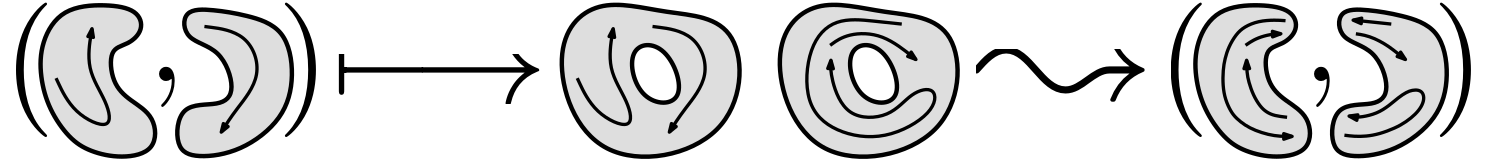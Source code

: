 <?xml version="1.0"?>
<!DOCTYPE ipe SYSTEM "ipe.dtd">
<ipe version="70107" creator="Ipe 7.1.8">
<info created="D:20130407201551" modified="D:20160304171113"/>
<preamble>\usepackage{latexsym}</preamble>
<ipestyle name="basic">
<symbol name="arrow/arc(spx)">
<path stroke="sym-stroke" fill="sym-stroke" pen="sym-pen">
0 0 m
-1 0.333 l
-1 -0.333 l
h
</path>
</symbol>
<symbol name="arrow/farc(spx)">
<path stroke="sym-stroke" fill="white" pen="sym-pen">
0 0 m
-1 0.333 l
-1 -0.333 l
h
</path>
</symbol>
<symbol name="mark/circle(sx)" transformations="translations">
<path fill="sym-stroke">
0.6 0 0 0.6 0 0 e
0.4 0 0 0.4 0 0 e
</path>
</symbol>
<symbol name="mark/disk(sx)" transformations="translations">
<path fill="sym-stroke">
0.6 0 0 0.6 0 0 e
</path>
</symbol>
<symbol name="mark/fdisk(sfx)" transformations="translations">
<group>
<path fill="sym-fill">
0.5 0 0 0.5 0 0 e
</path>
<path fill="sym-stroke" fillrule="eofill">
0.6 0 0 0.6 0 0 e
0.4 0 0 0.4 0 0 e
</path>
</group>
</symbol>
<symbol name="mark/box(sx)" transformations="translations">
<path fill="sym-stroke" fillrule="eofill">
-0.6 -0.6 m
0.6 -0.6 l
0.6 0.6 l
-0.6 0.6 l
h
-0.4 -0.4 m
0.4 -0.4 l
0.4 0.4 l
-0.4 0.4 l
h
</path>
</symbol>
<symbol name="mark/square(sx)" transformations="translations">
<path fill="sym-stroke">
-0.6 -0.6 m
0.6 -0.6 l
0.6 0.6 l
-0.6 0.6 l
h
</path>
</symbol>
<symbol name="mark/fsquare(sfx)" transformations="translations">
<group>
<path fill="sym-fill">
-0.5 -0.5 m
0.5 -0.5 l
0.5 0.5 l
-0.5 0.5 l
h
</path>
<path fill="sym-stroke" fillrule="eofill">
-0.6 -0.6 m
0.6 -0.6 l
0.6 0.6 l
-0.6 0.6 l
h
-0.4 -0.4 m
0.4 -0.4 l
0.4 0.4 l
-0.4 0.4 l
h
</path>
</group>
</symbol>
<symbol name="mark/cross(sx)" transformations="translations">
<group>
<path fill="sym-stroke">
-0.43 -0.57 m
0.57 0.43 l
0.43 0.57 l
-0.57 -0.43 l
h
</path>
<path fill="sym-stroke">
-0.43 0.57 m
0.57 -0.43 l
0.43 -0.57 l
-0.57 0.43 l
h
</path>
</group>
</symbol>
<symbol name="arrow/fnormal(spx)">
<path stroke="sym-stroke" fill="white" pen="sym-pen">
0 0 m
-1 0.333 l
-1 -0.333 l
h
</path>
</symbol>
<symbol name="arrow/pointed(spx)">
<path stroke="sym-stroke" fill="sym-stroke" pen="sym-pen">
0 0 m
-1 0.333 l
-0.8 0 l
-1 -0.333 l
h
</path>
</symbol>
<symbol name="arrow/fpointed(spx)">
<path stroke="sym-stroke" fill="white" pen="sym-pen">
0 0 m
-1 0.333 l
-0.8 0 l
-1 -0.333 l
h
</path>
</symbol>
<symbol name="arrow/linear(spx)">
<path stroke="sym-stroke" pen="sym-pen">
-1 0.333 m
0 0 l
-1 -0.333 l
</path>
</symbol>
<symbol name="arrow/fdouble(spx)">
<path stroke="sym-stroke" fill="white" pen="sym-pen">
0 0 m
-1 0.333 l
-1 -0.333 l
h
-1 0 m
-2 0.333 l
-2 -0.333 l
h
</path>
</symbol>
<symbol name="arrow/double(spx)">
<path stroke="sym-stroke" fill="sym-stroke" pen="sym-pen">
0 0 m
-1 0.333 l
-1 -0.333 l
h
-1 0 m
-2 0.333 l
-2 -0.333 l
h
</path>
</symbol>
<pen name="heavier" value="0.8"/>
<pen name="fat" value="1.2"/>
<pen name="ultrafat" value="2"/>
<symbolsize name="large" value="5"/>
<symbolsize name="small" value="2"/>
<symbolsize name="tiny" value="1.1"/>
<arrowsize name="large" value="10"/>
<arrowsize name="small" value="5"/>
<arrowsize name="tiny" value="3"/>
<color name="red" value="1 0 0"/>
<color name="green" value="0 1 0"/>
<color name="blue" value="0 0 1"/>
<color name="yellow" value="1 1 0"/>
<color name="orange" value="1 0.647 0"/>
<color name="gold" value="1 0.843 0"/>
<color name="purple" value="0.627 0.125 0.941"/>
<color name="gray" value="0.745"/>
<color name="brown" value="0.647 0.165 0.165"/>
<color name="navy" value="0 0 0.502"/>
<color name="pink" value="1 0.753 0.796"/>
<color name="seagreen" value="0.18 0.545 0.341"/>
<color name="turquoise" value="0.251 0.878 0.816"/>
<color name="violet" value="0.933 0.51 0.933"/>
<color name="darkblue" value="0 0 0.545"/>
<color name="darkcyan" value="0 0.545 0.545"/>
<color name="darkgray" value="0.663"/>
<color name="darkgreen" value="0 0.392 0"/>
<color name="darkmagenta" value="0.545 0 0.545"/>
<color name="darkorange" value="1 0.549 0"/>
<color name="darkred" value="0.545 0 0"/>
<color name="lightblue" value="0.678 0.847 0.902"/>
<color name="lightcyan" value="0.878 1 1"/>
<color name="lightgray" value="0.827"/>
<color name="lightgreen" value="0.565 0.933 0.565"/>
<color name="lightyellow" value="1 1 0.878"/>
<dashstyle name="dashed" value="[4] 0"/>
<dashstyle name="dotted" value="[1 3] 0"/>
<dashstyle name="dash dotted" value="[4 2 1 2] 0"/>
<dashstyle name="dash dot dotted" value="[4 2 1 2 1 2] 0"/>
<textsize name="large" value="\large"/>
<textsize name="small" value="\small"/>
<textsize name="tiny" value="\tiny"/>
<textsize name="Large" value="\Large"/>
<textsize name="LARGE" value="\LARGE"/>
<textsize name="huge" value="\huge"/>
<textsize name="Huge" value="\Huge"/>
<textsize name="footnote" value="\footnotesize"/>
<textstyle name="center" begin="\begin{center}" end="\end{center}"/>
<textstyle name="itemize" begin="\begin{itemize}" end="\end{itemize}"/>
<textstyle name="item" begin="\begin{itemize}\item{}" end="\end{itemize}"/>
<gridsize name="4 pts" value="4"/>
<gridsize name="8 pts (~3 mm)" value="8"/>
<gridsize name="16 pts (~6 mm)" value="16"/>
<gridsize name="32 pts (~12 mm)" value="32"/>
<gridsize name="10 pts (~3.5 mm)" value="10"/>
<gridsize name="20 pts (~7 mm)" value="20"/>
<gridsize name="14 pts (~5 mm)" value="14"/>
<gridsize name="28 pts (~10 mm)" value="28"/>
<gridsize name="56 pts (~20 mm)" value="56"/>
<anglesize name="90 deg" value="90"/>
<anglesize name="60 deg" value="60"/>
<anglesize name="45 deg" value="45"/>
<anglesize name="30 deg" value="30"/>
<anglesize name="22.5 deg" value="22.5"/>
<tiling name="falling" angle="-60" step="4" width="1"/>
<tiling name="rising" angle="30" step="4" width="1"/>
</ipestyle>
<ipestyle name="prueba">
<symbol name="arrow/arc(spx)">
<path stroke="sym-stroke" fill="sym-stroke" pen="sym-pen">
0 0 m
-1 0.333 l
-1 -0.333 l
h
</path>
</symbol>
<symbol name="arrow/farc(spx)">
<path stroke="sym-stroke" fill="white" pen="sym-pen">
0 0 m
-1 0.333 l
-1 -0.333 l
h
</path>
</symbol>
<symbol name="mark/circle(sx)" transformations="translations">
<path fill="sym-stroke">
0.6 0 0 0.6 0 0 e
0.4 0 0 0.4 0 0 e
</path>
</symbol>
<symbol name="mark/disk(sx)" transformations="translations">
<path fill="sym-stroke">
0.6 0 0 0.6 0 0 e
</path>
</symbol>
<symbol name="mark/fdisk(sfx)" transformations="translations">
<group>
<path fill="sym-fill">
0.5 0 0 0.5 0 0 e
</path>
<path fill="sym-stroke" fillrule="eofill">
0.6 0 0 0.6 0 0 e
0.4 0 0 0.4 0 0 e
</path>
</group>
</symbol>
<symbol name="mark/box(sx)" transformations="translations">
<path fill="sym-stroke" fillrule="eofill">
-0.6 -0.6 m
0.6 -0.6 l
0.6 0.6 l
-0.6 0.6 l
h
-0.4 -0.4 m
0.4 -0.4 l
0.4 0.4 l
-0.4 0.4 l
h
</path>
</symbol>
<symbol name="mark/square(sx)" transformations="translations">
<path fill="sym-stroke">
-0.6 -0.6 m
0.6 -0.6 l
0.6 0.6 l
-0.6 0.6 l
h
</path>
</symbol>
<symbol name="mark/fsquare(sfx)" transformations="translations">
<group>
<path fill="sym-fill">
-0.5 -0.5 m
0.5 -0.5 l
0.5 0.5 l
-0.5 0.5 l
h
</path>
<path fill="sym-stroke" fillrule="eofill">
-0.6 -0.6 m
0.6 -0.6 l
0.6 0.6 l
-0.6 0.6 l
h
-0.4 -0.4 m
0.4 -0.4 l
0.4 0.4 l
-0.4 0.4 l
h
</path>
</group>
</symbol>
<symbol name="mark/cross(sx)" transformations="translations">
<group>
<path fill="sym-stroke">
-0.43 -0.57 m
0.57 0.43 l
0.43 0.57 l
-0.57 -0.43 l
h
</path>
<path fill="sym-stroke">
-0.43 0.57 m
0.57 -0.43 l
0.43 -0.57 l
-0.57 0.43 l
h
</path>
</group>
</symbol>
<symbol name="arrow/fnormal(spx)">
<path stroke="sym-stroke" fill="white" pen="sym-pen">
0 0 m
-1 0.333 l
-1 -0.333 l
h
</path>
</symbol>
<symbol name="arrow/pointed(spx)">
<path stroke="sym-stroke" fill="sym-stroke" pen="sym-pen">
0 0 m
-1 0.333 l
-0.8 0 l
-1 -0.333 l
h
</path>
</symbol>
<symbol name="arrow/fpointed(spx)">
<path stroke="sym-stroke" fill="white" pen="sym-pen">
0 0 m
-1 0.333 l
-0.8 0 l
-1 -0.333 l
h
</path>
</symbol>
<symbol name="arrow/linear(spx)">
<path stroke="sym-stroke" pen="sym-pen">
-1 0.333 m
0 0 l
-1 -0.333 l
</path>
</symbol>
<symbol name="arrow/fdouble(spx)">
<path stroke="sym-stroke" fill="white" pen="sym-pen">
0 0 m
-1 0.333 l
-1 -0.333 l
h
-1 0 m
-2 0.333 l
-2 -0.333 l
h
</path>
</symbol>
<symbol name="arrow/double(spx)">
<path stroke="sym-stroke" fill="sym-stroke" pen="sym-pen">
0 0 m
-1 0.333 l
-1 -0.333 l
h
-1 0 m
-2 0.333 l
-2 -0.333 l
h
</path>
</symbol>
<pen name="heavier" value="0.8"/>
<pen name="fat" value="1.2"/>
<pen name="ultrafat" value="2"/>
<symbolsize name="large" value="5"/>
<symbolsize name="small" value="2"/>
<symbolsize name="tiny" value="1.1"/>
<arrowsize name="large" value="10"/>
<arrowsize name="small" value="5"/>
<arrowsize name="tiny" value="3"/>
<color name="red" value="1 0 0"/>
<color name="green" value="0 1 0"/>
<color name="blue" value="0 0 1"/>
<color name="yellow" value="1 1 0"/>
<color name="orange" value="1 0.647 0"/>
<color name="gold" value="1 0.843 0"/>
<color name="purple" value="0.627 0.125 0.941"/>
<color name="gray" value="0.745"/>
<color name="brown" value="0.647 0.165 0.165"/>
<color name="navy" value="0 0 0.502"/>
<color name="pink" value="1 0.753 0.796"/>
<color name="seagreen" value="0.18 0.545 0.341"/>
<color name="turquoise" value="0.251 0.878 0.816"/>
<color name="violet" value="0.933 0.51 0.933"/>
<color name="darkblue" value="0 0 0.545"/>
<color name="darkcyan" value="0 0.545 0.545"/>
<color name="darkgray" value="0.663"/>
<color name="darkgreen" value="0 0.392 0"/>
<color name="darkmagenta" value="0.545 0 0.545"/>
<color name="darkorange" value="1 0.549 0"/>
<color name="darkred" value="0.545 0 0"/>
<color name="lightblue" value="0.678 0.847 0.902"/>
<color name="lightcyan" value="0.878 1 1"/>
<color name="lightgray" value="0.827"/>
<color name="lightgreen" value="0.565 0.933 0.565"/>
<color name="lightyellow" value="1 1 0.878"/>
<color name="gray7" value="0.87"/>
<color name="azul" value="0.237 0.659 0.659"/>
<color name="amarillo" value="0.957 0.969 0.714"/>
<dashstyle name="dashed" value="[4] 0"/>
<dashstyle name="dotted" value="[1 3] 0"/>
<dashstyle name="dash dotted" value="[4 2 1 2] 0"/>
<dashstyle name="dash dot dotted" value="[4 2 1 2 1 2] 0"/>
<dashstyle name="medium dashed" value="[8] 0"/>
<dashstyle name="large dashed" value="[12] 0"/>
<dashstyle name="large dotted" value="[2 4] 0"/>
<textsize name="large" value="\large"/>
<textsize name="small" value="\small"/>
<textsize name="tiny" value="\tiny"/>
<textsize name="Large" value="\Large"/>
<textsize name="LARGE" value="\LARGE"/>
<textsize name="huge" value="\huge"/>
<textsize name="Huge" value="\Huge"/>
<textsize name="footnote" value="\footnotesize"/>
<textstyle name="center" begin="\begin{center}" end="\end{center}"/>
<textstyle name="itemize" begin="\begin{itemize}" end="\end{itemize}"/>
<textstyle name="item" begin="\begin{itemize}\item{}" end="\end{itemize}"/>
<gridsize name="4 pts" value="4"/>
<gridsize name="8 pts (~3 mm)" value="8"/>
<gridsize name="16 pts (~6 mm)" value="16"/>
<gridsize name="32 pts (~12 mm)" value="32"/>
<gridsize name="10 pts (~3.5 mm)" value="10"/>
<gridsize name="20 pts (~7 mm)" value="20"/>
<gridsize name="14 pts (~5 mm)" value="14"/>
<gridsize name="28 pts (~10 mm)" value="28"/>
<gridsize name="56 pts (~20 mm)" value="56"/>
<anglesize name="90 deg" value="90"/>
<anglesize name="60 deg" value="60"/>
<anglesize name="45 deg" value="45"/>
<anglesize name="30 deg" value="30"/>
<anglesize name="22.5 deg" value="22.5"/>
<tiling name="falling" angle="-60" step="4" width="1"/>
<tiling name="rising" angle="30" step="4" width="1"/>
</ipestyle>
<page>
<layer name="alpha"/>
<view layers="alpha" active="alpha"/>
<path layer="alpha" matrix="0.235375 -0.135894 0.135894 0.235375 127.065 664.598" stroke="black" fill="gray7" pen="1.6">
185.173 510.399
93.6132 487.287
70.5011 395.727
203.84 276.611
360.291 409.95
280.288 561.068 u
</path>
<path matrix="0.235375 -0.135894 0.135894 0.235375 122.107 663.23" stroke="black" fill="white" pen="1.6">
218.952 495.287
171.839 463.286
227.841 402.839
287.399 435.729 u
</path>
<path matrix="0.549295 0 0 0.549295 5.6349 345.498" stroke="black" fill="gray7" pen="1.6">
81.6426 757.053
60.8136 760.884
31.1263 758.49
17.4797 735.746
17.0009 713.001
22.9862 691.454
36.3934 672.301
49.5612 663.921
70.3902 659.133
93.9446 663.978
93.0387 687.623
75.8967 697.439
64.1654 708.692
62.2501 731.915
74.9577 733.729
85.4733 743.646 u
</path>
<path matrix="0.549295 0 0 0.549295 32.0011 345.498" stroke="black" fill="gray7" pen="1.6">
82.8397 757.053
103.908 753.702
130.483 745.322
136.468 713.48
129.286 685.229
100.796 663.443
71.3478 659.373
57.2224 665.597
60.0954 696.482
87.628 693.369
98.1622 703.185
87.8674 732.394
63.4472 736.464
62.2501 757.772 u
</path>
<text matrix="4.83868 0 0 4.83868 -696.925 -2771.04" pos="144.379 723.065" stroke="black" type="label" width="24.307" height="7.473" depth="2.49" valign="baseline">$(\phantom{ii,a})$</text>
<text matrix="4.83868 0 0 4.83868 -578.629 -2771.04" pos="144.379 723.065" stroke="black" type="label" width="16.051" height="3.655" depth="0" valign="baseline">$\longmapsto$</text>
<path stroke="black" pen="fat" arrow="normal/tiny">
20.8581 736.659 m
26.9272 723.712
41.4932 717.238
39.4701 728.163
31.3779 739.896
33.8056 754.462 s
</path>
<path stroke="black" pen="fat" arrow="normal/tiny">
74.2665 755.271 m
90.0463 753.248
95.7108 737.469
85.191 724.926
80.3357 717.238 s
</path>
<path matrix="1 0 0 1 187.63 0" stroke="black" pen="fat" arrow="normal/tiny">
20.8581 736.659 m
26.9272 723.712
41.4932 717.238
39.4701 728.163
31.3779 739.896
33.8056 754.462 s
</path>
<path matrix="1 0 0 1 161.314 0" stroke="black" pen="fat" arrow="normal/tiny">
74.2665 755.271 m
90.0463 753.248
95.7108 737.469
85.191 724.926
80.3357 717.238 s
</path>
<path matrix="0.235375 -0.135894 0.135894 0.235375 205.56 664.598" stroke="black" fill="gray7" pen="1.6">
185.173 510.399
93.6132 487.287
70.5011 395.727
203.84 276.611
360.291 409.95
280.288 561.068 u
</path>
<path matrix="0.235375 -0.135894 0.135894 0.235375 200.602 663.23" stroke="black" fill="white" pen="1.6">
218.952 495.287
171.839 463.286
227.841 402.839
287.399 435.729 u
</path>
<path stroke="black" pen="fat" arrow="normal/tiny">
325.315 756.132 m
315.966 757.124
301.091 758.682
291.458 748.482
290.041 727.091
300.949 716.891
319.366 713.916
337.499 724.257
337.924 733.891
328.574 731.766
321.491 722.274
305.057 721.849
299.532 737.007
299.816 743.099 s
</path>
<path stroke="black" pen="fat" arrow="normal/tiny">
299.532 748.482 m
305.624 752.874
318.516 753.015
330.415 743.382 s
</path>
<text matrix="6.43559 0 0 6.43559 -576.944 -3929.76" pos="144.379 723.065" stroke="black" type="label" width="9.963" height="3.655" depth="0" valign="baseline">$\leadsto$</text>
<path matrix="0.549295 0 0 0.549295 421.379 345.498" stroke="black" fill="gray7" pen="1.6">
81.6426 757.053
60.8136 760.884
31.1263 758.49
17.4797 735.746
17.0009 713.001
22.9862 691.454
36.3934 672.301
49.5612 663.921
70.3902 659.133
93.9446 663.978
93.0387 687.623
75.8967 697.439
64.1654 708.692
62.2501 731.915
74.9577 733.729
85.4733 743.646 u
</path>
<path matrix="0.549295 0 0 0.549295 447.745 345.498" stroke="black" fill="gray7" pen="1.6">
82.8397 757.053
103.908 753.702
130.483 745.322
136.468 713.48
129.286 685.229
100.796 663.443
71.3478 659.373
57.2224 665.597
60.0954 696.482
87.628 693.369
98.1622 703.185
87.8674 732.394
63.4472 736.464
62.2501 757.772 u
</path>
<text matrix="4.83868 0 0 4.83868 -281.181 -2771.04" pos="144.379 723.065" stroke="black" type="label" width="24.307" height="7.473" depth="2.49" valign="baseline">$(\phantom{ii,a})$</text>
<path stroke="black" pen="fat" arrow="normal/tiny">
463.468 757.345 m
459.8 757.63
453.682 757.282
448.552 755.163
445.645 752.462
442.98 747.94
441.619 743.63
440.966 739.66
440.866 733.913
441.733 728.982
443.809 724.534
445.719 722.205
448.836 719.71
452.477 717.821
457.335 716.286
461.454 715.681
465.832 715.694 s
</path>
<path stroke="black" pen="fat" arrow="normal/tiny">
464.031 722.582 m
459.453 723.104
456.562 724.419
454.316 726.453
451.821 730.54
450.188 735.327
449.545 738.649
449.461 743.099 s
</path>
<path stroke="black" pen="fat" arrow="normal/tiny">
449.08 748.482 m
450.497 749.501
453.48 751.212
458.085 752.495
461.781 752.65 s
</path>
<path stroke="black" pen="fat" arrow="normal/tiny">
488.791 752.632 m
491.85 752.201
495.559 750.978
499.267 748.957
501.831 747.192
506.638 743.382 s
</path>
<path stroke="black" pen="fat" arrow="normal/tiny">
501.538 756.132 m
498.723 756.431
495.035 756.821
490.165 757.333
487.811 757.544 s
</path>
<path stroke="black" pen="fat" arrow="normal/tiny">
484.666 716.13 m
488.222 715.667
492.466 715.699
497.134 716.506
502.967 718.679
506.888 720.916
510.337 723.692
512.53 726.535
513.413 729.199
512.973 731.411
511.396 732.464
509.074 732.377
507.023 731.633
504.138 729.741
500.743 726.741
496.392 723.888
490.724 722.587
488.255 722.664
486.354 723.014 s
</path>
<text matrix="4.83868 0 0 4.83868 -644.812 -2763.04" pos="144.379 723.065" stroke="black" type="label" width="2.767" height="1.059" depth="1.93" valign="baseline">$,$</text>
<text matrix="4.83868 0 0 4.83868 -229.068 -2763.04" pos="144.379 723.065" stroke="black" type="label" width="2.767" height="1.059" depth="1.93" valign="baseline">$,$</text>
</page>
</ipe>
